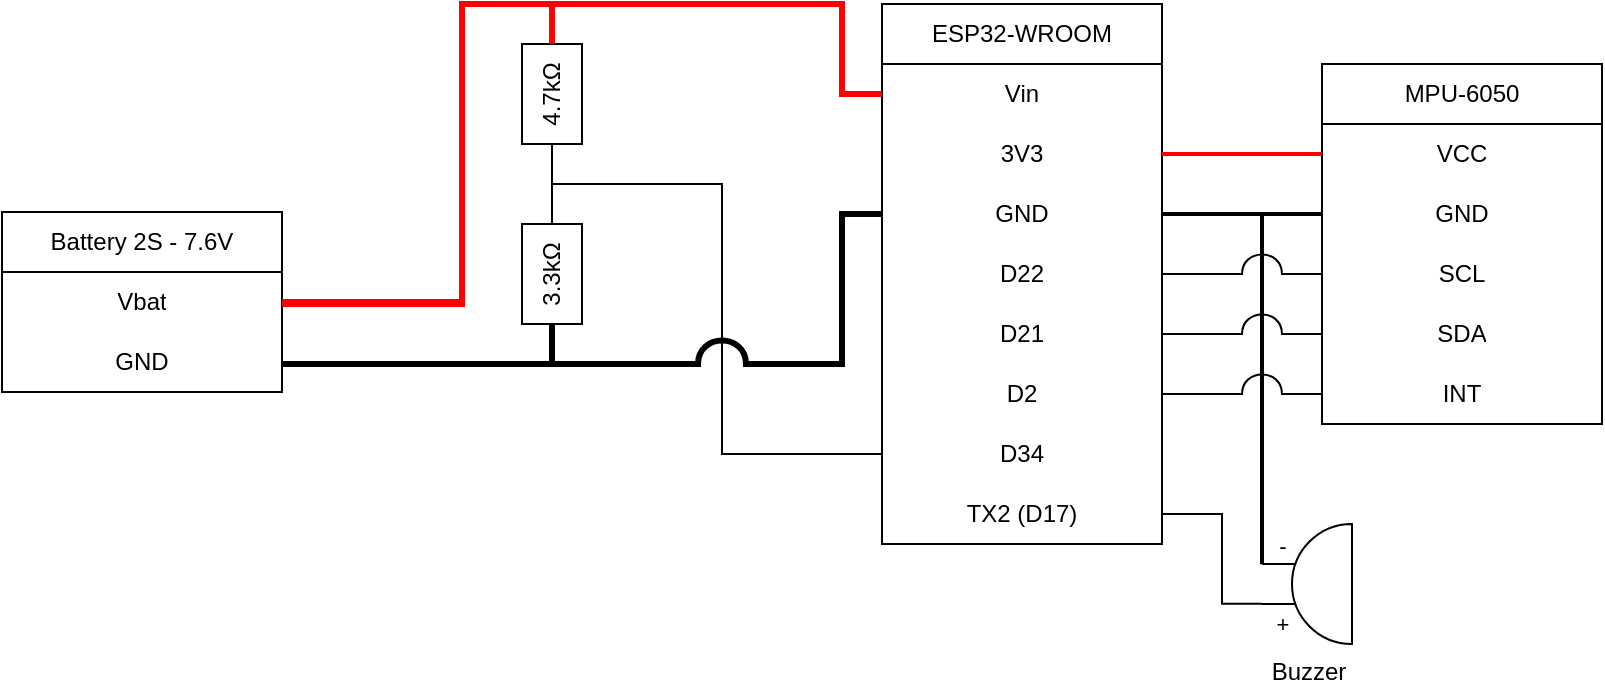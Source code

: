 <mxfile>
    <diagram id="5iYtu5lxS-ZNXTIGKPqZ" name="Page-1">
        <mxGraphModel dx="780" dy="563" grid="1" gridSize="10" guides="1" tooltips="1" connect="1" arrows="1" fold="1" page="1" pageScale="1" pageWidth="850" pageHeight="1100" background="none" math="0" shadow="0">
            <root>
                <mxCell id="0"/>
                <mxCell id="1" parent="0"/>
                <mxCell id="3" value="ESP32-WROOM" style="swimlane;fontStyle=0;childLayout=stackLayout;horizontal=1;startSize=30;horizontalStack=0;resizeParent=1;resizeParentMax=0;resizeLast=0;collapsible=1;marginBottom=0;whiteSpace=wrap;html=1;" parent="1" vertex="1">
                    <mxGeometry x="460" y="30" width="140" height="270" as="geometry"/>
                </mxCell>
                <mxCell id="4" value="Vin" style="text;strokeColor=none;fillColor=none;align=center;verticalAlign=middle;spacingLeft=4;spacingRight=4;overflow=hidden;points=[[0,0.5],[1,0.5]];portConstraint=eastwest;rotatable=0;whiteSpace=wrap;html=1;" parent="3" vertex="1">
                    <mxGeometry y="30" width="140" height="30" as="geometry"/>
                </mxCell>
                <mxCell id="7" value="3V3" style="text;strokeColor=none;fillColor=none;align=center;verticalAlign=middle;spacingLeft=4;spacingRight=4;overflow=hidden;points=[[0,0.5],[1,0.5]];portConstraint=eastwest;rotatable=0;whiteSpace=wrap;html=1;" parent="3" vertex="1">
                    <mxGeometry y="60" width="140" height="30" as="geometry"/>
                </mxCell>
                <mxCell id="5" value="GND" style="text;strokeColor=none;fillColor=none;align=center;verticalAlign=middle;spacingLeft=4;spacingRight=4;overflow=hidden;points=[[0,0.5],[1,0.5]];portConstraint=eastwest;rotatable=0;whiteSpace=wrap;html=1;" parent="3" vertex="1">
                    <mxGeometry y="90" width="140" height="30" as="geometry"/>
                </mxCell>
                <mxCell id="8" value="D22" style="text;strokeColor=none;fillColor=none;align=center;verticalAlign=middle;spacingLeft=4;spacingRight=4;overflow=hidden;points=[[0,0.5],[1,0.5]];portConstraint=eastwest;rotatable=0;whiteSpace=wrap;html=1;" parent="3" vertex="1">
                    <mxGeometry y="120" width="140" height="30" as="geometry"/>
                </mxCell>
                <mxCell id="10" value="D21" style="text;strokeColor=none;fillColor=none;align=center;verticalAlign=middle;spacingLeft=4;spacingRight=4;overflow=hidden;points=[[0,0.5],[1,0.5]];portConstraint=eastwest;rotatable=0;whiteSpace=wrap;html=1;" parent="3" vertex="1">
                    <mxGeometry y="150" width="140" height="30" as="geometry"/>
                </mxCell>
                <mxCell id="59" value="D2" style="text;strokeColor=none;fillColor=none;align=center;verticalAlign=middle;spacingLeft=4;spacingRight=4;overflow=hidden;points=[[0,0.5],[1,0.5]];portConstraint=eastwest;rotatable=0;whiteSpace=wrap;html=1;" parent="3" vertex="1">
                    <mxGeometry y="180" width="140" height="30" as="geometry"/>
                </mxCell>
                <mxCell id="6" value="D34" style="text;strokeColor=none;fillColor=none;align=center;verticalAlign=middle;spacingLeft=4;spacingRight=4;overflow=hidden;points=[[0,0.5],[1,0.5]];portConstraint=eastwest;rotatable=0;whiteSpace=wrap;html=1;" parent="3" vertex="1">
                    <mxGeometry y="210" width="140" height="30" as="geometry"/>
                </mxCell>
                <mxCell id="9" value="TX2 (D17)" style="text;strokeColor=none;fillColor=none;align=center;verticalAlign=middle;spacingLeft=4;spacingRight=4;overflow=hidden;points=[[0,0.5],[1,0.5]];portConstraint=eastwest;rotatable=0;whiteSpace=wrap;html=1;" parent="3" vertex="1">
                    <mxGeometry y="240" width="140" height="30" as="geometry"/>
                </mxCell>
                <mxCell id="11" value="MPU-6050" style="swimlane;fontStyle=0;childLayout=stackLayout;horizontal=1;startSize=30;horizontalStack=0;resizeParent=1;resizeParentMax=0;resizeLast=0;collapsible=1;marginBottom=0;whiteSpace=wrap;html=1;" parent="1" vertex="1">
                    <mxGeometry x="680" y="60" width="140" height="180" as="geometry"/>
                </mxCell>
                <mxCell id="12" value="VCC" style="text;strokeColor=none;fillColor=none;align=center;verticalAlign=middle;spacingLeft=4;spacingRight=4;overflow=hidden;points=[[0,0.5],[1,0.5]];portConstraint=eastwest;rotatable=0;whiteSpace=wrap;html=1;" parent="11" vertex="1">
                    <mxGeometry y="30" width="140" height="30" as="geometry"/>
                </mxCell>
                <mxCell id="13" value="GND" style="text;strokeColor=none;fillColor=none;align=center;verticalAlign=middle;spacingLeft=4;spacingRight=4;overflow=hidden;points=[[0,0.5],[1,0.5]];portConstraint=eastwest;rotatable=0;whiteSpace=wrap;html=1;" parent="11" vertex="1">
                    <mxGeometry y="60" width="140" height="30" as="geometry"/>
                </mxCell>
                <mxCell id="14" value="SCL" style="text;strokeColor=none;fillColor=none;align=center;verticalAlign=middle;spacingLeft=4;spacingRight=4;overflow=hidden;points=[[0,0.5],[1,0.5]];portConstraint=eastwest;rotatable=0;whiteSpace=wrap;html=1;" parent="11" vertex="1">
                    <mxGeometry y="90" width="140" height="30" as="geometry"/>
                </mxCell>
                <mxCell id="15" value="SDA" style="text;strokeColor=none;fillColor=none;align=center;verticalAlign=middle;spacingLeft=4;spacingRight=4;overflow=hidden;points=[[0,0.5],[1,0.5]];portConstraint=eastwest;rotatable=0;whiteSpace=wrap;html=1;" parent="11" vertex="1">
                    <mxGeometry y="120" width="140" height="30" as="geometry"/>
                </mxCell>
                <mxCell id="16" value="INT" style="text;strokeColor=none;fillColor=none;align=center;verticalAlign=middle;spacingLeft=4;spacingRight=4;overflow=hidden;points=[[0,0.5],[1,0.5]];portConstraint=eastwest;rotatable=0;whiteSpace=wrap;html=1;" parent="11" vertex="1">
                    <mxGeometry y="150" width="140" height="30" as="geometry"/>
                </mxCell>
                <mxCell id="19" style="edgeStyle=orthogonalEdgeStyle;html=1;endArrow=none;endFill=0;rounded=0;strokeColor=#000000;strokeWidth=2;" parent="1" source="5" target="13" edge="1">
                    <mxGeometry relative="1" as="geometry">
                        <mxPoint x="640" y="220" as="targetPoint"/>
                    </mxGeometry>
                </mxCell>
                <mxCell id="20" style="edgeStyle=orthogonalEdgeStyle;html=1;endArrow=none;endFill=0;rounded=0;strokeColor=#FF0000;strokeWidth=2;" parent="1" source="7" target="12" edge="1">
                    <mxGeometry relative="1" as="geometry">
                        <mxPoint x="690" y="135" as="targetPoint"/>
                        <mxPoint x="540" y="115" as="sourcePoint"/>
                        <Array as="points">
                            <mxPoint x="660" y="105"/>
                            <mxPoint x="660" y="105"/>
                        </Array>
                    </mxGeometry>
                </mxCell>
                <mxCell id="24" value="Battery 2S - 7.6V" style="swimlane;fontStyle=0;childLayout=stackLayout;horizontal=1;startSize=30;horizontalStack=0;resizeParent=1;resizeParentMax=0;resizeLast=0;collapsible=1;marginBottom=0;whiteSpace=wrap;html=1;" parent="1" vertex="1">
                    <mxGeometry x="20" y="134" width="140" height="90" as="geometry"/>
                </mxCell>
                <mxCell id="28" value="Vbat" style="text;strokeColor=none;fillColor=none;align=center;verticalAlign=middle;spacingLeft=4;spacingRight=4;overflow=hidden;points=[[0,0.5],[1,0.5]];portConstraint=eastwest;rotatable=0;whiteSpace=wrap;html=1;" parent="24" vertex="1">
                    <mxGeometry y="30" width="140" height="30" as="geometry"/>
                </mxCell>
                <mxCell id="27" value="GND" style="text;strokeColor=none;fillColor=none;align=center;verticalAlign=middle;spacingLeft=4;spacingRight=4;overflow=hidden;points=[[0,0.5],[1,0.5]];portConstraint=eastwest;rotatable=0;whiteSpace=wrap;html=1;" parent="24" vertex="1">
                    <mxGeometry y="60" width="140" height="30" as="geometry"/>
                </mxCell>
                <mxCell id="30" style="edgeStyle=orthogonalEdgeStyle;html=1;endArrow=none;endFill=0;rounded=0;strokeColor=#FF0000;strokeWidth=3;" parent="1" source="28" target="4" edge="1">
                    <mxGeometry relative="1" as="geometry">
                        <mxPoint x="690" y="105.0" as="targetPoint"/>
                        <mxPoint x="590" y="145.0" as="sourcePoint"/>
                        <Array as="points">
                            <mxPoint x="250" y="179"/>
                            <mxPoint x="250" y="30"/>
                            <mxPoint x="440" y="30"/>
                            <mxPoint x="440" y="75"/>
                        </Array>
                    </mxGeometry>
                </mxCell>
                <mxCell id="55" value="3.3k&lt;span style=&quot;text-align: start;&quot;&gt;Ω&lt;/span&gt;" style="rounded=0;whiteSpace=wrap;html=1;rotation=-90;" parent="1" vertex="1">
                    <mxGeometry x="270" y="150" width="50" height="30" as="geometry"/>
                </mxCell>
                <mxCell id="56" value="4.7k&lt;span style=&quot;text-align: start;&quot;&gt;Ω&lt;/span&gt;" style="rounded=0;whiteSpace=wrap;html=1;rotation=-90;" parent="1" vertex="1">
                    <mxGeometry x="270" y="60" width="50" height="30" as="geometry"/>
                </mxCell>
                <mxCell id="57" value="Buzzer" style="pointerEvents=1;verticalLabelPosition=bottom;shadow=0;dashed=0;align=center;html=1;verticalAlign=top;shape=mxgraph.electrical.electro-mechanical.buzzer;flipH=1;" parent="1" vertex="1">
                    <mxGeometry x="650" y="290" width="45" height="60" as="geometry"/>
                </mxCell>
                <mxCell id="60" style="edgeStyle=orthogonalEdgeStyle;html=1;endArrow=none;endFill=0;rounded=0;entryX=1;entryY=0.665;entryDx=0;entryDy=0;entryPerimeter=0;" parent="1" source="9" target="57" edge="1">
                    <mxGeometry relative="1" as="geometry">
                        <mxPoint x="690" y="235" as="targetPoint"/>
                        <mxPoint x="610" y="235" as="sourcePoint"/>
                        <Array as="points">
                            <mxPoint x="630" y="285"/>
                            <mxPoint x="630" y="330"/>
                        </Array>
                    </mxGeometry>
                </mxCell>
                <mxCell id="63" value="+" style="edgeLabel;html=1;align=center;verticalAlign=middle;resizable=0;points=[];" parent="60" vertex="1" connectable="0">
                    <mxGeometry x="0.349" relative="1" as="geometry">
                        <mxPoint x="30" y="21" as="offset"/>
                    </mxGeometry>
                </mxCell>
                <mxCell id="64" style="edgeStyle=orthogonalEdgeStyle;html=1;endArrow=none;endFill=0;rounded=0;jumpStyle=arc;jumpSize=20;" parent="1" source="56" target="55" edge="1">
                    <mxGeometry relative="1" as="geometry">
                        <mxPoint x="470" y="145" as="targetPoint"/>
                        <mxPoint x="190" y="115" as="sourcePoint"/>
                        <Array as="points">
                            <mxPoint x="295" y="160"/>
                            <mxPoint x="295" y="160"/>
                        </Array>
                    </mxGeometry>
                </mxCell>
                <mxCell id="61" style="edgeStyle=orthogonalEdgeStyle;html=1;endArrow=none;endFill=0;rounded=0;entryX=1;entryY=0.335;entryDx=0;entryDy=0;entryPerimeter=0;jumpStyle=arc;jumpSize=20;strokeColor=#000000;strokeWidth=2;" parent="1" source="5" target="57" edge="1">
                    <mxGeometry relative="1" as="geometry">
                        <mxPoint x="435" y="289.9" as="targetPoint"/>
                        <mxPoint x="420" y="140" as="sourcePoint"/>
                        <Array as="points">
                            <mxPoint x="650" y="135"/>
                        </Array>
                    </mxGeometry>
                </mxCell>
                <mxCell id="62" value="-" style="edgeLabel;html=1;align=center;verticalAlign=middle;resizable=0;points=[];" parent="61" vertex="1" connectable="0">
                    <mxGeometry x="0.756" y="-1" relative="1" as="geometry">
                        <mxPoint x="11" y="18" as="offset"/>
                    </mxGeometry>
                </mxCell>
                <mxCell id="65" style="edgeStyle=orthogonalEdgeStyle;html=1;endArrow=none;endFill=0;rounded=0;jumpStyle=arc;jumpSize=20;strokeColor=#FF0000;strokeWidth=3;" parent="1" source="56" target="28" edge="1">
                    <mxGeometry relative="1" as="geometry">
                        <mxPoint x="305" y="150" as="targetPoint"/>
                        <mxPoint x="230" y="50" as="sourcePoint"/>
                        <Array as="points">
                            <mxPoint x="295" y="30"/>
                            <mxPoint x="250" y="30"/>
                            <mxPoint x="250" y="180"/>
                        </Array>
                    </mxGeometry>
                </mxCell>
                <mxCell id="66" style="edgeStyle=orthogonalEdgeStyle;html=1;endArrow=none;endFill=0;rounded=0;jumpStyle=arc;jumpSize=20;strokeColor=#000000;strokeWidth=3;" parent="1" source="55" target="27" edge="1">
                    <mxGeometry relative="1" as="geometry">
                        <mxPoint x="190" y="85" as="targetPoint"/>
                        <mxPoint x="230" y="170" as="sourcePoint"/>
                        <Array as="points">
                            <mxPoint x="295" y="210"/>
                        </Array>
                    </mxGeometry>
                </mxCell>
                <mxCell id="67" style="edgeStyle=orthogonalEdgeStyle;html=1;endArrow=none;endFill=0;rounded=0;jumpStyle=arc;jumpSize=20;" parent="1" source="56" target="6" edge="1">
                    <mxGeometry relative="1" as="geometry">
                        <mxPoint x="380" y="150" as="targetPoint"/>
                        <mxPoint x="320" y="90" as="sourcePoint"/>
                        <Array as="points">
                            <mxPoint x="295" y="120"/>
                            <mxPoint x="380" y="120"/>
                            <mxPoint x="380" y="255"/>
                        </Array>
                    </mxGeometry>
                </mxCell>
                <mxCell id="21" style="edgeStyle=orthogonalEdgeStyle;html=1;endArrow=none;endFill=0;rounded=0;jumpStyle=arc;jumpSize=20;" parent="1" source="59" target="16" edge="1">
                    <mxGeometry relative="1" as="geometry">
                        <mxPoint x="690" y="105.048" as="targetPoint"/>
                        <mxPoint x="540" y="145.048" as="sourcePoint"/>
                        <Array as="points"/>
                    </mxGeometry>
                </mxCell>
                <mxCell id="22" style="edgeStyle=orthogonalEdgeStyle;html=1;endArrow=none;endFill=0;rounded=0;jumpStyle=arc;jumpSize=20;" parent="1" source="10" target="15" edge="1">
                    <mxGeometry relative="1" as="geometry">
                        <mxPoint x="690" y="225" as="targetPoint"/>
                        <mxPoint x="540" y="175" as="sourcePoint"/>
                        <Array as="points">
                            <mxPoint x="650" y="195"/>
                            <mxPoint x="650" y="195"/>
                        </Array>
                    </mxGeometry>
                </mxCell>
                <mxCell id="23" style="edgeStyle=orthogonalEdgeStyle;html=1;endArrow=none;endFill=0;rounded=0;jumpStyle=arc;jumpSize=20;" parent="1" source="8" target="14" edge="1">
                    <mxGeometry relative="1" as="geometry">
                        <mxPoint x="690" y="195" as="targetPoint"/>
                        <mxPoint x="540" y="235" as="sourcePoint"/>
                        <Array as="points">
                            <mxPoint x="590" y="165"/>
                            <mxPoint x="590" y="155"/>
                        </Array>
                    </mxGeometry>
                </mxCell>
                <mxCell id="31" style="edgeStyle=orthogonalEdgeStyle;html=1;endArrow=none;endFill=0;rounded=0;jumpStyle=arc;jumpSize=20;strokeColor=#000000;strokeWidth=3;" parent="1" source="27" target="5" edge="1">
                    <mxGeometry relative="1" as="geometry">
                        <mxPoint x="450" y="84.947" as="targetPoint"/>
                        <mxPoint x="400" y="140" as="sourcePoint"/>
                        <Array as="points">
                            <mxPoint x="440" y="210"/>
                            <mxPoint x="440" y="135"/>
                        </Array>
                    </mxGeometry>
                </mxCell>
            </root>
        </mxGraphModel>
    </diagram>
</mxfile>